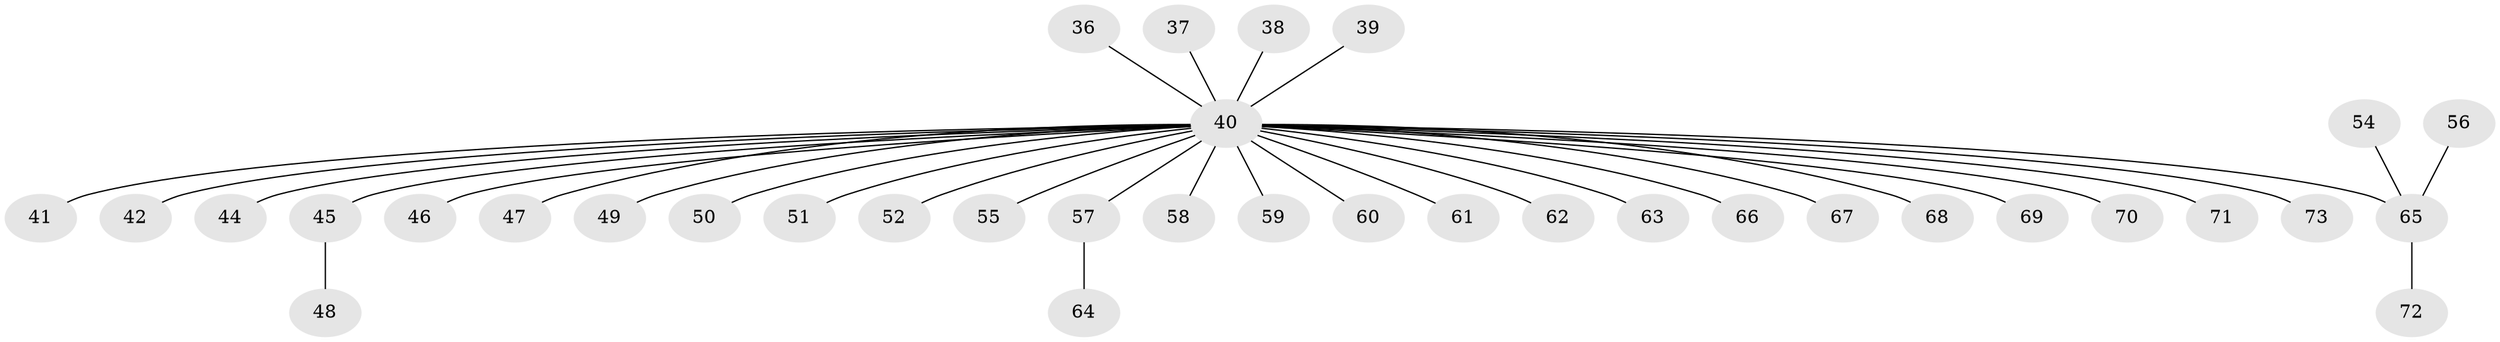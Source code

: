 // original degree distribution, {2: 0.1506849315068493, 17: 0.0136986301369863, 1: 0.6712328767123288, 6: 0.0136986301369863, 9: 0.0273972602739726, 3: 0.0547945205479452, 4: 0.0684931506849315}
// Generated by graph-tools (version 1.1) at 2025/48/03/09/25 04:48:46]
// undirected, 36 vertices, 35 edges
graph export_dot {
graph [start="1"]
  node [color=gray90,style=filled];
  36;
  37;
  38;
  39;
  40 [super="+35"];
  41;
  42;
  44;
  45;
  46;
  47;
  48;
  49;
  50;
  51;
  52;
  54;
  55;
  56;
  57;
  58;
  59;
  60;
  61;
  62;
  63;
  64;
  65 [super="+53"];
  66;
  67;
  68;
  69;
  70;
  71;
  72;
  73;
  36 -- 40;
  37 -- 40;
  38 -- 40;
  39 -- 40;
  40 -- 42;
  40 -- 65;
  40 -- 66;
  40 -- 67;
  40 -- 68;
  40 -- 69;
  40 -- 70;
  40 -- 71;
  40 -- 73;
  40 -- 41;
  40 -- 44;
  40 -- 45;
  40 -- 46;
  40 -- 47;
  40 -- 49;
  40 -- 50;
  40 -- 51;
  40 -- 52;
  40 -- 55;
  40 -- 57;
  40 -- 58;
  40 -- 59;
  40 -- 60;
  40 -- 61;
  40 -- 62;
  40 -- 63;
  45 -- 48;
  54 -- 65;
  56 -- 65;
  57 -- 64;
  65 -- 72;
}
